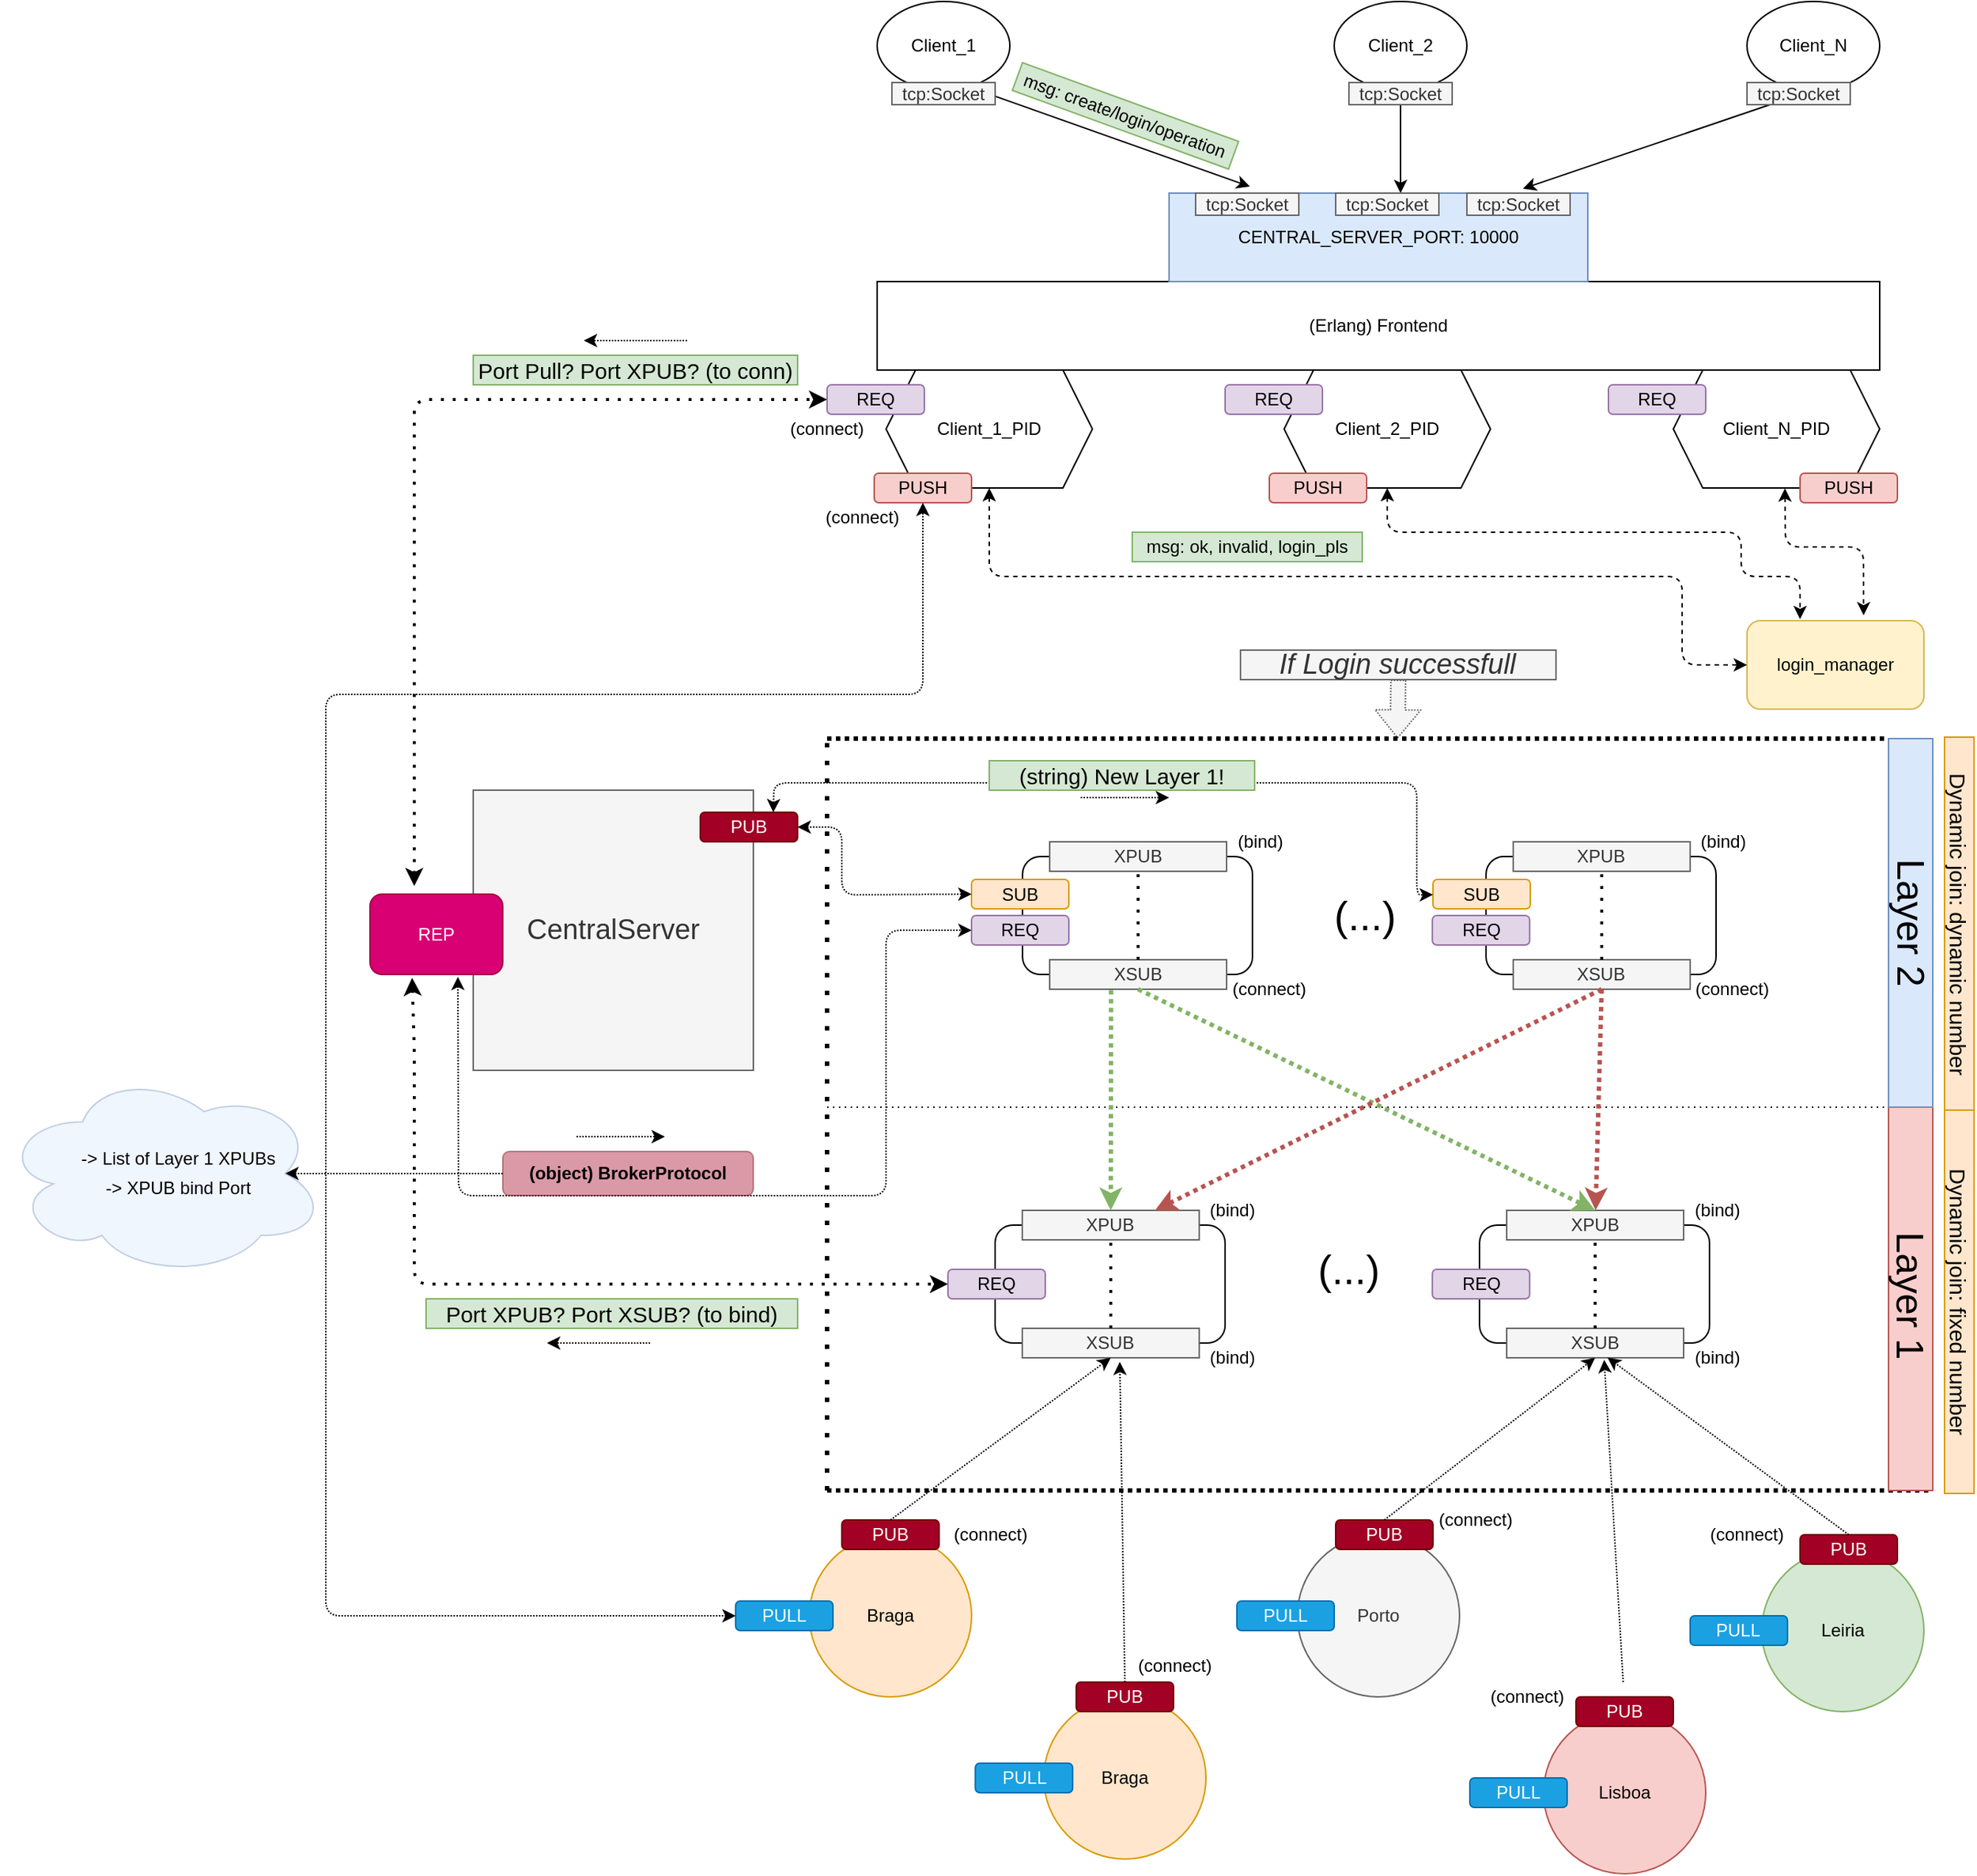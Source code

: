 <mxfile version="13.10.4" type="device"><diagram id="F_17o6KvqkeS45fp0Uro" name="Page-1"><mxGraphModel dx="2415" dy="948" grid="1" gridSize="10" guides="1" tooltips="1" connect="1" arrows="1" fold="1" page="1" pageScale="1" pageWidth="827" pageHeight="1169" math="0" shadow="0"><root><mxCell id="0"/><mxCell id="1" parent="0"/><mxCell id="eqC_QJ4soWhkqvii39ks-1" value="(Erlang) Frontend" style="rounded=0;whiteSpace=wrap;html=1;" vertex="1" parent="1"><mxGeometry x="74" y="240" width="680" height="60" as="geometry"/></mxCell><mxCell id="eqC_QJ4soWhkqvii39ks-2" value="Client_1" style="ellipse;whiteSpace=wrap;html=1;" vertex="1" parent="1"><mxGeometry x="74" y="50" width="90" height="60" as="geometry"/></mxCell><mxCell id="eqC_QJ4soWhkqvii39ks-3" value="Client_2" style="ellipse;whiteSpace=wrap;html=1;" vertex="1" parent="1"><mxGeometry x="384" y="50" width="90" height="60" as="geometry"/></mxCell><mxCell id="eqC_QJ4soWhkqvii39ks-4" value="Client_N" style="ellipse;whiteSpace=wrap;html=1;" vertex="1" parent="1"><mxGeometry x="664" y="50" width="90" height="60" as="geometry"/></mxCell><mxCell id="eqC_QJ4soWhkqvii39ks-6" value="CENTRAL_SERVER_PORT: 10000" style="rounded=0;whiteSpace=wrap;html=1;fillColor=#dae8fc;strokeColor=#6c8ebf;" vertex="1" parent="1"><mxGeometry x="272" y="180" width="284" height="60" as="geometry"/></mxCell><mxCell id="eqC_QJ4soWhkqvii39ks-8" value="" style="endArrow=classic;html=1;exitX=0.718;exitY=0.98;exitDx=0;exitDy=0;exitPerimeter=0;entryX=0.193;entryY=-0.074;entryDx=0;entryDy=0;entryPerimeter=0;" edge="1" parent="1" source="eqC_QJ4soWhkqvii39ks-2" target="eqC_QJ4soWhkqvii39ks-6"><mxGeometry width="50" height="50" relative="1" as="geometry"><mxPoint x="430" y="280" as="sourcePoint"/><mxPoint x="480" y="230" as="targetPoint"/></mxGeometry></mxCell><mxCell id="eqC_QJ4soWhkqvii39ks-10" value="" style="endArrow=classic;html=1;exitX=0.5;exitY=1;exitDx=0;exitDy=0;" edge="1" parent="1" source="eqC_QJ4soWhkqvii39ks-3"><mxGeometry width="50" height="50" relative="1" as="geometry"><mxPoint x="430" y="280" as="sourcePoint"/><mxPoint x="429" y="180" as="targetPoint"/></mxGeometry></mxCell><mxCell id="eqC_QJ4soWhkqvii39ks-11" value="" style="endArrow=classic;html=1;exitX=0.5;exitY=1;exitDx=0;exitDy=0;" edge="1" parent="1" source="eqC_QJ4soWhkqvii39ks-4"><mxGeometry width="50" height="50" relative="1" as="geometry"><mxPoint x="430" y="280" as="sourcePoint"/><mxPoint x="512" y="177" as="targetPoint"/></mxGeometry></mxCell><mxCell id="eqC_QJ4soWhkqvii39ks-12" value="msg: create/login/operation" style="text;html=1;strokeColor=#82b366;fillColor=#d5e8d4;align=center;verticalAlign=middle;whiteSpace=wrap;rounded=0;rotation=20;" vertex="1" parent="1"><mxGeometry x="164.42" y="117.61" width="156" height="20" as="geometry"/></mxCell><mxCell id="eqC_QJ4soWhkqvii39ks-13" value="Client_1_PID" style="shape=hexagon;perimeter=hexagonPerimeter2;whiteSpace=wrap;html=1;fixedSize=1;" vertex="1" parent="1"><mxGeometry x="80" y="300" width="140" height="80" as="geometry"/></mxCell><mxCell id="eqC_QJ4soWhkqvii39ks-15" value="login_manager" style="rounded=1;whiteSpace=wrap;html=1;fillColor=#fff2cc;strokeColor=#d6b656;" vertex="1" parent="1"><mxGeometry x="664" y="470" width="120" height="60" as="geometry"/></mxCell><mxCell id="eqC_QJ4soWhkqvii39ks-16" value="Client_2_PID" style="shape=hexagon;perimeter=hexagonPerimeter2;whiteSpace=wrap;html=1;fixedSize=1;" vertex="1" parent="1"><mxGeometry x="350" y="300" width="140" height="80" as="geometry"/></mxCell><mxCell id="eqC_QJ4soWhkqvii39ks-17" value="Client_N_PID" style="shape=hexagon;perimeter=hexagonPerimeter2;whiteSpace=wrap;html=1;fixedSize=1;" vertex="1" parent="1"><mxGeometry x="614" y="300" width="140" height="80" as="geometry"/></mxCell><mxCell id="eqC_QJ4soWhkqvii39ks-19" value="" style="endArrow=classic;html=1;exitX=0.5;exitY=1;exitDx=0;exitDy=0;entryX=0;entryY=0.5;entryDx=0;entryDy=0;dashed=1;startArrow=classic;startFill=1;" edge="1" parent="1" source="eqC_QJ4soWhkqvii39ks-13" target="eqC_QJ4soWhkqvii39ks-15"><mxGeometry width="50" height="50" relative="1" as="geometry"><mxPoint x="430" y="370" as="sourcePoint"/><mxPoint x="480" y="320" as="targetPoint"/><Array as="points"><mxPoint x="150" y="440"/><mxPoint x="620" y="440"/><mxPoint x="620" y="460"/><mxPoint x="620" y="500"/></Array></mxGeometry></mxCell><mxCell id="eqC_QJ4soWhkqvii39ks-20" value="" style="endArrow=classic;html=1;exitX=0.5;exitY=1;exitDx=0;exitDy=0;dashed=1;startArrow=classic;startFill=1;" edge="1" parent="1" source="eqC_QJ4soWhkqvii39ks-16"><mxGeometry width="50" height="50" relative="1" as="geometry"><mxPoint x="430" y="370" as="sourcePoint"/><mxPoint x="700" y="469" as="targetPoint"/><Array as="points"><mxPoint x="420" y="410"/><mxPoint x="660" y="410"/><mxPoint x="660" y="440"/><mxPoint x="700" y="440"/></Array></mxGeometry></mxCell><mxCell id="eqC_QJ4soWhkqvii39ks-21" value="" style="endArrow=classic;html=1;exitX=0.541;exitY=1.003;exitDx=0;exitDy=0;exitPerimeter=0;entryX=0.659;entryY=-0.06;entryDx=0;entryDy=0;entryPerimeter=0;dashed=1;startArrow=classic;startFill=1;" edge="1" parent="1" source="eqC_QJ4soWhkqvii39ks-17" target="eqC_QJ4soWhkqvii39ks-15"><mxGeometry width="50" height="50" relative="1" as="geometry"><mxPoint x="430" y="370" as="sourcePoint"/><mxPoint x="480" y="320" as="targetPoint"/><Array as="points"><mxPoint x="690" y="420"/><mxPoint x="743" y="420"/></Array></mxGeometry></mxCell><mxCell id="eqC_QJ4soWhkqvii39ks-22" value="tcp:Socket" style="rounded=0;whiteSpace=wrap;html=1;fillColor=#f5f5f5;strokeColor=#666666;fontColor=#333333;" vertex="1" parent="1"><mxGeometry x="84" y="105" width="70" height="15" as="geometry"/></mxCell><mxCell id="eqC_QJ4soWhkqvii39ks-23" value="tcp:Socket" style="rounded=0;whiteSpace=wrap;html=1;fillColor=#f5f5f5;strokeColor=#666666;fontColor=#333333;" vertex="1" parent="1"><mxGeometry x="394" y="105" width="70" height="15" as="geometry"/></mxCell><mxCell id="eqC_QJ4soWhkqvii39ks-24" value="tcp:Socket" style="rounded=0;whiteSpace=wrap;html=1;fillColor=#f5f5f5;strokeColor=#666666;fontColor=#333333;" vertex="1" parent="1"><mxGeometry x="664" y="105" width="70" height="15" as="geometry"/></mxCell><mxCell id="eqC_QJ4soWhkqvii39ks-27" value="tcp:Socket" style="rounded=0;whiteSpace=wrap;html=1;fillColor=#f5f5f5;strokeColor=#666666;fontColor=#333333;" vertex="1" parent="1"><mxGeometry x="290" y="180" width="70" height="15" as="geometry"/></mxCell><mxCell id="eqC_QJ4soWhkqvii39ks-28" value="tcp:Socket" style="rounded=0;whiteSpace=wrap;html=1;fillColor=#f5f5f5;strokeColor=#666666;fontColor=#333333;" vertex="1" parent="1"><mxGeometry x="385" y="180" width="70" height="15" as="geometry"/></mxCell><mxCell id="eqC_QJ4soWhkqvii39ks-29" value="tcp:Socket" style="rounded=0;whiteSpace=wrap;html=1;fillColor=#f5f5f5;strokeColor=#666666;fontColor=#333333;" vertex="1" parent="1"><mxGeometry x="474" y="180" width="70" height="15" as="geometry"/></mxCell><mxCell id="eqC_QJ4soWhkqvii39ks-31" value="msg: ok, invalid, login_pls" style="text;html=1;strokeColor=#82b366;fillColor=#d5e8d4;align=center;verticalAlign=middle;whiteSpace=wrap;rounded=0;rotation=0;" vertex="1" parent="1"><mxGeometry x="247" y="410" width="156" height="20" as="geometry"/></mxCell><mxCell id="eqC_QJ4soWhkqvii39ks-35" value="&lt;font style=&quot;font-size: 19px&quot;&gt;&lt;i&gt;If Login successfull&lt;/i&gt;&lt;/font&gt;" style="text;html=1;strokeColor=#666666;fillColor=#f5f5f5;align=center;verticalAlign=middle;whiteSpace=wrap;rounded=0;fontColor=#333333;" vertex="1" parent="1"><mxGeometry x="320.42" y="490" width="214" height="20" as="geometry"/></mxCell><mxCell id="eqC_QJ4soWhkqvii39ks-37" value="PUSH" style="rounded=1;whiteSpace=wrap;html=1;fillColor=#f8cecc;strokeColor=#b85450;" vertex="1" parent="1"><mxGeometry x="72" y="370" width="66" height="20" as="geometry"/></mxCell><mxCell id="eqC_QJ4soWhkqvii39ks-40" value="PUSH" style="rounded=1;whiteSpace=wrap;html=1;fillColor=#f8cecc;strokeColor=#b85450;" vertex="1" parent="1"><mxGeometry x="340" y="370" width="66" height="20" as="geometry"/></mxCell><mxCell id="eqC_QJ4soWhkqvii39ks-41" value="PUSH" style="rounded=1;whiteSpace=wrap;html=1;fillColor=#f8cecc;strokeColor=#b85450;" vertex="1" parent="1"><mxGeometry x="700" y="370" width="66" height="20" as="geometry"/></mxCell><mxCell id="eqC_QJ4soWhkqvii39ks-42" value="REQ" style="rounded=1;whiteSpace=wrap;html=1;fillColor=#e1d5e7;strokeColor=#9673a6;" vertex="1" parent="1"><mxGeometry x="40" y="310" width="66" height="20" as="geometry"/></mxCell><mxCell id="eqC_QJ4soWhkqvii39ks-43" value="REQ" style="rounded=1;whiteSpace=wrap;html=1;fillColor=#e1d5e7;strokeColor=#9673a6;" vertex="1" parent="1"><mxGeometry x="310" y="310" width="66" height="20" as="geometry"/></mxCell><mxCell id="eqC_QJ4soWhkqvii39ks-44" value="REQ" style="rounded=1;whiteSpace=wrap;html=1;fillColor=#e1d5e7;strokeColor=#9673a6;" vertex="1" parent="1"><mxGeometry x="570" y="310" width="66" height="20" as="geometry"/></mxCell><mxCell id="eqC_QJ4soWhkqvii39ks-45" value="&lt;font style=&quot;font-size: 19px&quot;&gt;CentralServer&lt;/font&gt;" style="whiteSpace=wrap;html=1;aspect=fixed;fillColor=#f5f5f5;strokeColor=#666666;fontColor=#333333;sketch=0;" vertex="1" parent="1"><mxGeometry x="-200" y="585" width="190" height="190" as="geometry"/></mxCell><mxCell id="eqC_QJ4soWhkqvii39ks-46" value="" style="endArrow=classic;dashed=1;html=1;dashPattern=1 3;strokeWidth=2;entryX=0;entryY=0.5;entryDx=0;entryDy=0;startArrow=classic;startFill=1;endFill=1;" edge="1" parent="1" target="eqC_QJ4soWhkqvii39ks-42"><mxGeometry width="50" height="50" relative="1" as="geometry"><mxPoint x="-240" y="650" as="sourcePoint"/><mxPoint x="270" y="480" as="targetPoint"/><Array as="points"><mxPoint x="-240" y="320"/></Array></mxGeometry></mxCell><mxCell id="eqC_QJ4soWhkqvii39ks-47" value="&lt;font style=&quot;font-size: 15px&quot;&gt;Port Pull? Port XPUB? (to conn)&lt;/font&gt;" style="text;html=1;strokeColor=#82b366;fillColor=#d5e8d4;align=center;verticalAlign=middle;whiteSpace=wrap;rounded=0;rotation=0;" vertex="1" parent="1"><mxGeometry x="-200" y="290" width="220" height="20" as="geometry"/></mxCell><mxCell id="eqC_QJ4soWhkqvii39ks-50" value="(connect)" style="text;html=1;strokeColor=none;fillColor=none;align=center;verticalAlign=middle;whiteSpace=wrap;rounded=0;" vertex="1" parent="1"><mxGeometry x="20" y="330" width="40" height="20" as="geometry"/></mxCell><mxCell id="eqC_QJ4soWhkqvii39ks-51" value="(connect)" style="text;html=1;strokeColor=none;fillColor=none;align=center;verticalAlign=middle;whiteSpace=wrap;rounded=0;" vertex="1" parent="1"><mxGeometry x="44" y="390" width="40" height="20" as="geometry"/></mxCell><mxCell id="eqC_QJ4soWhkqvii39ks-56" value="" style="endArrow=none;dashed=1;html=1;dashPattern=1 1;strokeWidth=3;" edge="1" parent="1"><mxGeometry width="50" height="50" relative="1" as="geometry"><mxPoint x="40.0" y="1060" as="sourcePoint"/><mxPoint x="790" y="1060" as="targetPoint"/></mxGeometry></mxCell><mxCell id="eqC_QJ4soWhkqvii39ks-57" value="Braga" style="ellipse;whiteSpace=wrap;html=1;aspect=fixed;sketch=0;fillColor=#ffe6cc;strokeColor=#d79b00;" vertex="1" parent="1"><mxGeometry x="28" y="1090" width="110" height="110" as="geometry"/></mxCell><mxCell id="eqC_QJ4soWhkqvii39ks-58" value="Porto" style="ellipse;whiteSpace=wrap;html=1;aspect=fixed;sketch=0;fillColor=#f5f5f5;strokeColor=#666666;fontColor=#333333;" vertex="1" parent="1"><mxGeometry x="359" y="1090" width="110" height="110" as="geometry"/></mxCell><mxCell id="eqC_QJ4soWhkqvii39ks-59" value="Leiria" style="ellipse;whiteSpace=wrap;html=1;aspect=fixed;sketch=0;fillColor=#d5e8d4;strokeColor=#82b366;" vertex="1" parent="1"><mxGeometry x="674" y="1100" width="110" height="110" as="geometry"/></mxCell><mxCell id="eqC_QJ4soWhkqvii39ks-60" value="Braga" style="ellipse;whiteSpace=wrap;html=1;aspect=fixed;sketch=0;fillColor=#ffe6cc;strokeColor=#d79b00;" vertex="1" parent="1"><mxGeometry x="187" y="1200" width="110" height="110" as="geometry"/></mxCell><mxCell id="eqC_QJ4soWhkqvii39ks-61" value="Lisboa" style="ellipse;whiteSpace=wrap;html=1;aspect=fixed;sketch=0;fillColor=#f8cecc;strokeColor=#b85450;" vertex="1" parent="1"><mxGeometry x="526" y="1210" width="110" height="110" as="geometry"/></mxCell><mxCell id="eqC_QJ4soWhkqvii39ks-62" value="" style="rounded=1;whiteSpace=wrap;html=1;sketch=0;" vertex="1" parent="1"><mxGeometry x="154" y="880" width="156" height="80" as="geometry"/></mxCell><mxCell id="eqC_QJ4soWhkqvii39ks-63" value="XPUB" style="rounded=0;whiteSpace=wrap;html=1;sketch=0;fillColor=#f5f5f5;strokeColor=#666666;fontColor=#333333;" vertex="1" parent="1"><mxGeometry x="172.42" y="870" width="120" height="20" as="geometry"/></mxCell><mxCell id="eqC_QJ4soWhkqvii39ks-64" value="XSUB" style="rounded=0;whiteSpace=wrap;html=1;sketch=0;fillColor=#f5f5f5;strokeColor=#666666;fontColor=#333333;" vertex="1" parent="1"><mxGeometry x="172.42" y="950" width="120" height="20" as="geometry"/></mxCell><mxCell id="eqC_QJ4soWhkqvii39ks-65" value="" style="endArrow=none;dashed=1;html=1;dashPattern=1 3;strokeWidth=2;exitX=0.5;exitY=0;exitDx=0;exitDy=0;entryX=0.5;entryY=1;entryDx=0;entryDy=0;" edge="1" parent="1" source="eqC_QJ4soWhkqvii39ks-64" target="eqC_QJ4soWhkqvii39ks-63"><mxGeometry width="50" height="50" relative="1" as="geometry"><mxPoint x="220" y="960" as="sourcePoint"/><mxPoint x="270" y="910" as="targetPoint"/></mxGeometry></mxCell><mxCell id="eqC_QJ4soWhkqvii39ks-70" value="&lt;font style=&quot;font-size: 26px&quot;&gt;Layer 1&lt;/font&gt;" style="text;html=1;strokeColor=#b85450;fillColor=#f8cecc;align=center;verticalAlign=middle;whiteSpace=wrap;rounded=0;sketch=0;rotation=90;" vertex="1" parent="1"><mxGeometry x="642.5" y="912.5" width="265" height="30" as="geometry"/></mxCell><mxCell id="eqC_QJ4soWhkqvii39ks-71" value="&lt;font style=&quot;font-size: 26px&quot;&gt;Layer 2&lt;/font&gt;" style="text;html=1;strokeColor=#6c8ebf;fillColor=#dae8fc;align=center;verticalAlign=middle;whiteSpace=wrap;rounded=0;sketch=0;rotation=90;" vertex="1" parent="1"><mxGeometry x="650" y="660" width="250" height="30" as="geometry"/></mxCell><mxCell id="eqC_QJ4soWhkqvii39ks-72" value="" style="endArrow=none;dashed=1;html=1;dashPattern=1 3;strokeWidth=1;entryX=1;entryY=1;entryDx=0;entryDy=0;" edge="1" parent="1" target="eqC_QJ4soWhkqvii39ks-71"><mxGeometry width="50" height="50" relative="1" as="geometry"><mxPoint x="40" y="800" as="sourcePoint"/><mxPoint x="400" y="740" as="targetPoint"/></mxGeometry></mxCell><mxCell id="eqC_QJ4soWhkqvii39ks-81" value="REQ" style="rounded=1;whiteSpace=wrap;html=1;fillColor=#e1d5e7;strokeColor=#9673a6;" vertex="1" parent="1"><mxGeometry x="122" y="910" width="66" height="20" as="geometry"/></mxCell><mxCell id="eqC_QJ4soWhkqvii39ks-83" value="(bind)" style="text;html=1;strokeColor=none;fillColor=none;align=center;verticalAlign=middle;whiteSpace=wrap;rounded=0;" vertex="1" parent="1"><mxGeometry x="295.42" y="860" width="40" height="20" as="geometry"/></mxCell><mxCell id="eqC_QJ4soWhkqvii39ks-85" value="(bind)" style="text;html=1;strokeColor=none;fillColor=none;align=center;verticalAlign=middle;whiteSpace=wrap;rounded=0;" vertex="1" parent="1"><mxGeometry x="295.42" y="960" width="40" height="20" as="geometry"/></mxCell><mxCell id="eqC_QJ4soWhkqvii39ks-88" value="" style="endArrow=classic;dashed=1;html=1;dashPattern=1 3;strokeWidth=2;startArrow=classic;startFill=1;endFill=1;entryX=0;entryY=0.5;entryDx=0;entryDy=0;exitX=0.317;exitY=1.042;exitDx=0;exitDy=0;exitPerimeter=0;" edge="1" parent="1" source="eqC_QJ4soWhkqvii39ks-157" target="eqC_QJ4soWhkqvii39ks-81"><mxGeometry width="50" height="50" relative="1" as="geometry"><mxPoint x="-180" y="780" as="sourcePoint"/><mxPoint x="80" y="660" as="targetPoint"/><Array as="points"><mxPoint x="-240" y="760"/><mxPoint x="-240" y="920"/></Array></mxGeometry></mxCell><mxCell id="eqC_QJ4soWhkqvii39ks-89" value="&lt;font style=&quot;font-size: 15px&quot;&gt;Port XPUB? Port XSUB? (to bind)&lt;/font&gt;" style="text;html=1;strokeColor=#82b366;fillColor=#d5e8d4;align=center;verticalAlign=middle;whiteSpace=wrap;rounded=0;rotation=0;" vertex="1" parent="1"><mxGeometry x="-232" y="930" width="252" height="20" as="geometry"/></mxCell><mxCell id="eqC_QJ4soWhkqvii39ks-90" value="PUB" style="rounded=1;whiteSpace=wrap;html=1;fillColor=#a20025;strokeColor=#6F0000;fontColor=#ffffff;" vertex="1" parent="1"><mxGeometry x="50" y="1080" width="66" height="20" as="geometry"/></mxCell><mxCell id="eqC_QJ4soWhkqvii39ks-91" value="PUB" style="rounded=1;whiteSpace=wrap;html=1;fillColor=#a20025;strokeColor=#6F0000;fontColor=#ffffff;" vertex="1" parent="1"><mxGeometry x="209" y="1190" width="66" height="20" as="geometry"/></mxCell><mxCell id="eqC_QJ4soWhkqvii39ks-92" value="PUB" style="rounded=1;whiteSpace=wrap;html=1;fillColor=#a20025;strokeColor=#6F0000;fontColor=#ffffff;" vertex="1" parent="1"><mxGeometry x="385" y="1080" width="66" height="20" as="geometry"/></mxCell><mxCell id="eqC_QJ4soWhkqvii39ks-93" value="PUB" style="rounded=1;whiteSpace=wrap;html=1;fillColor=#a20025;strokeColor=#6F0000;fontColor=#ffffff;" vertex="1" parent="1"><mxGeometry x="548" y="1200" width="66" height="20" as="geometry"/></mxCell><mxCell id="eqC_QJ4soWhkqvii39ks-94" value="PUB" style="rounded=1;whiteSpace=wrap;html=1;fillColor=#a20025;strokeColor=#6F0000;fontColor=#ffffff;" vertex="1" parent="1"><mxGeometry x="700" y="1090" width="66" height="20" as="geometry"/></mxCell><mxCell id="eqC_QJ4soWhkqvii39ks-95" value="" style="endArrow=classic;html=1;dashed=1;dashPattern=1 1;strokeWidth=1;exitX=0.5;exitY=0;exitDx=0;exitDy=0;entryX=0.5;entryY=1;entryDx=0;entryDy=0;" edge="1" parent="1" source="eqC_QJ4soWhkqvii39ks-90" target="eqC_QJ4soWhkqvii39ks-64"><mxGeometry width="50" height="50" relative="1" as="geometry"><mxPoint x="250" y="1110" as="sourcePoint"/><mxPoint x="300" y="1060" as="targetPoint"/></mxGeometry></mxCell><mxCell id="eqC_QJ4soWhkqvii39ks-96" value="" style="endArrow=classic;html=1;dashed=1;dashPattern=1 1;strokeWidth=1;exitX=0.5;exitY=0;exitDx=0;exitDy=0;entryX=0.551;entryY=1.136;entryDx=0;entryDy=0;entryPerimeter=0;" edge="1" parent="1" source="eqC_QJ4soWhkqvii39ks-91" target="eqC_QJ4soWhkqvii39ks-64"><mxGeometry width="50" height="50" relative="1" as="geometry"><mxPoint x="250" y="1110" as="sourcePoint"/><mxPoint x="300" y="1060" as="targetPoint"/></mxGeometry></mxCell><mxCell id="eqC_QJ4soWhkqvii39ks-97" value="" style="rounded=1;whiteSpace=wrap;html=1;sketch=0;" vertex="1" parent="1"><mxGeometry x="482.58" y="880" width="156" height="80" as="geometry"/></mxCell><mxCell id="eqC_QJ4soWhkqvii39ks-98" value="XPUB" style="rounded=0;whiteSpace=wrap;html=1;sketch=0;fillColor=#f5f5f5;strokeColor=#666666;fontColor=#333333;" vertex="1" parent="1"><mxGeometry x="501" y="870" width="120" height="20" as="geometry"/></mxCell><mxCell id="eqC_QJ4soWhkqvii39ks-99" value="XSUB" style="rounded=0;whiteSpace=wrap;html=1;sketch=0;fillColor=#f5f5f5;strokeColor=#666666;fontColor=#333333;" vertex="1" parent="1"><mxGeometry x="501" y="950" width="120" height="20" as="geometry"/></mxCell><mxCell id="eqC_QJ4soWhkqvii39ks-100" value="" style="endArrow=none;dashed=1;html=1;dashPattern=1 3;strokeWidth=2;exitX=0.5;exitY=0;exitDx=0;exitDy=0;entryX=0.5;entryY=1;entryDx=0;entryDy=0;" edge="1" parent="1" source="eqC_QJ4soWhkqvii39ks-99" target="eqC_QJ4soWhkqvii39ks-98"><mxGeometry width="50" height="50" relative="1" as="geometry"><mxPoint x="548.58" y="960" as="sourcePoint"/><mxPoint x="598.58" y="910" as="targetPoint"/></mxGeometry></mxCell><mxCell id="eqC_QJ4soWhkqvii39ks-101" value="REQ" style="rounded=1;whiteSpace=wrap;html=1;fillColor=#e1d5e7;strokeColor=#9673a6;" vertex="1" parent="1"><mxGeometry x="450.58" y="910" width="66" height="20" as="geometry"/></mxCell><mxCell id="eqC_QJ4soWhkqvii39ks-102" value="(bind)" style="text;html=1;strokeColor=none;fillColor=none;align=center;verticalAlign=middle;whiteSpace=wrap;rounded=0;" vertex="1" parent="1"><mxGeometry x="624" y="860" width="40" height="20" as="geometry"/></mxCell><mxCell id="eqC_QJ4soWhkqvii39ks-103" value="(bind)" style="text;html=1;strokeColor=none;fillColor=none;align=center;verticalAlign=middle;whiteSpace=wrap;rounded=0;" vertex="1" parent="1"><mxGeometry x="624" y="960" width="40" height="20" as="geometry"/></mxCell><mxCell id="eqC_QJ4soWhkqvii39ks-104" value="" style="endArrow=classic;html=1;dashed=1;dashPattern=1 1;strokeWidth=1;exitX=0.5;exitY=0;exitDx=0;exitDy=0;entryX=0.5;entryY=1;entryDx=0;entryDy=0;" edge="1" parent="1" source="eqC_QJ4soWhkqvii39ks-92" target="eqC_QJ4soWhkqvii39ks-99"><mxGeometry width="50" height="50" relative="1" as="geometry"><mxPoint x="370" y="1110" as="sourcePoint"/><mxPoint x="420" y="1060" as="targetPoint"/></mxGeometry></mxCell><mxCell id="eqC_QJ4soWhkqvii39ks-105" value="(connect)" style="text;html=1;strokeColor=none;fillColor=none;align=center;verticalAlign=middle;whiteSpace=wrap;rounded=0;" vertex="1" parent="1"><mxGeometry x="122" y="1080" width="58" height="20" as="geometry"/></mxCell><mxCell id="eqC_QJ4soWhkqvii39ks-106" value="(connect)" style="text;html=1;strokeColor=none;fillColor=none;align=center;verticalAlign=middle;whiteSpace=wrap;rounded=0;" vertex="1" parent="1"><mxGeometry x="247" y="1169" width="58" height="20" as="geometry"/></mxCell><mxCell id="eqC_QJ4soWhkqvii39ks-107" value="(connect)" style="text;html=1;strokeColor=none;fillColor=none;align=center;verticalAlign=middle;whiteSpace=wrap;rounded=0;" vertex="1" parent="1"><mxGeometry x="451" y="1070" width="58" height="20" as="geometry"/></mxCell><mxCell id="eqC_QJ4soWhkqvii39ks-108" value="(connect)" style="text;html=1;strokeColor=none;fillColor=none;align=center;verticalAlign=middle;whiteSpace=wrap;rounded=0;" vertex="1" parent="1"><mxGeometry x="486" y="1190" width="58" height="20" as="geometry"/></mxCell><mxCell id="eqC_QJ4soWhkqvii39ks-109" value="(connect)" style="text;html=1;strokeColor=none;fillColor=none;align=center;verticalAlign=middle;whiteSpace=wrap;rounded=0;" vertex="1" parent="1"><mxGeometry x="635" y="1080" width="58" height="20" as="geometry"/></mxCell><mxCell id="eqC_QJ4soWhkqvii39ks-110" value="" style="endArrow=classic;html=1;dashed=1;dashPattern=1 1;strokeWidth=1;exitX=0.5;exitY=0;exitDx=0;exitDy=0;entryX=0.57;entryY=0.993;entryDx=0;entryDy=0;entryPerimeter=0;" edge="1" parent="1" source="eqC_QJ4soWhkqvii39ks-94" target="eqC_QJ4soWhkqvii39ks-99"><mxGeometry width="50" height="50" relative="1" as="geometry"><mxPoint x="370" y="1050" as="sourcePoint"/><mxPoint x="420" y="1000" as="targetPoint"/></mxGeometry></mxCell><mxCell id="eqC_QJ4soWhkqvii39ks-111" value="" style="endArrow=classic;html=1;dashed=1;dashPattern=1 1;strokeWidth=1;entryX=0.551;entryY=1.067;entryDx=0;entryDy=0;entryPerimeter=0;" edge="1" parent="1" target="eqC_QJ4soWhkqvii39ks-99"><mxGeometry width="50" height="50" relative="1" as="geometry"><mxPoint x="580" y="1190" as="sourcePoint"/><mxPoint x="390" y="1000" as="targetPoint"/></mxGeometry></mxCell><mxCell id="eqC_QJ4soWhkqvii39ks-112" value="" style="rounded=1;whiteSpace=wrap;html=1;sketch=0;" vertex="1" parent="1"><mxGeometry x="172.58" y="630" width="156" height="80" as="geometry"/></mxCell><mxCell id="eqC_QJ4soWhkqvii39ks-113" value="XPUB" style="rounded=0;whiteSpace=wrap;html=1;sketch=0;fillColor=#f5f5f5;strokeColor=#666666;fontColor=#333333;" vertex="1" parent="1"><mxGeometry x="191.0" y="620" width="120" height="20" as="geometry"/></mxCell><mxCell id="eqC_QJ4soWhkqvii39ks-114" value="XSUB" style="rounded=0;whiteSpace=wrap;html=1;sketch=0;fillColor=#f5f5f5;strokeColor=#666666;fontColor=#333333;" vertex="1" parent="1"><mxGeometry x="191.0" y="700" width="120" height="20" as="geometry"/></mxCell><mxCell id="eqC_QJ4soWhkqvii39ks-115" value="" style="endArrow=none;dashed=1;html=1;dashPattern=1 3;strokeWidth=2;exitX=0.5;exitY=0;exitDx=0;exitDy=0;entryX=0.5;entryY=1;entryDx=0;entryDy=0;" edge="1" parent="1" source="eqC_QJ4soWhkqvii39ks-114" target="eqC_QJ4soWhkqvii39ks-113"><mxGeometry width="50" height="50" relative="1" as="geometry"><mxPoint x="238.58" y="710" as="sourcePoint"/><mxPoint x="288.58" y="660" as="targetPoint"/></mxGeometry></mxCell><mxCell id="eqC_QJ4soWhkqvii39ks-116" value="SUB" style="rounded=1;whiteSpace=wrap;html=1;fillColor=#ffe6cc;strokeColor=#d79b00;" vertex="1" parent="1"><mxGeometry x="138" y="645.5" width="66" height="20" as="geometry"/></mxCell><mxCell id="eqC_QJ4soWhkqvii39ks-117" value="(bind)" style="text;html=1;strokeColor=none;fillColor=none;align=center;verticalAlign=middle;whiteSpace=wrap;rounded=0;" vertex="1" parent="1"><mxGeometry x="314.0" y="610" width="40" height="20" as="geometry"/></mxCell><mxCell id="eqC_QJ4soWhkqvii39ks-118" value="(connect)" style="text;html=1;strokeColor=none;fillColor=none;align=center;verticalAlign=middle;whiteSpace=wrap;rounded=0;" vertex="1" parent="1"><mxGeometry x="320.0" y="710" width="40" height="20" as="geometry"/></mxCell><mxCell id="eqC_QJ4soWhkqvii39ks-120" value="PUB" style="rounded=1;whiteSpace=wrap;html=1;fillColor=#a20025;strokeColor=#6F0000;fontColor=#ffffff;" vertex="1" parent="1"><mxGeometry x="-46" y="600" width="66" height="20" as="geometry"/></mxCell><mxCell id="eqC_QJ4soWhkqvii39ks-121" value="" style="endArrow=classic;startArrow=classic;html=1;dashed=1;dashPattern=1 1;strokeWidth=1;exitX=1;exitY=0.5;exitDx=0;exitDy=0;entryX=0;entryY=0.5;entryDx=0;entryDy=0;" edge="1" parent="1" source="eqC_QJ4soWhkqvii39ks-120" target="eqC_QJ4soWhkqvii39ks-116"><mxGeometry width="50" height="50" relative="1" as="geometry"><mxPoint x="140" y="620" as="sourcePoint"/><mxPoint x="190" y="570" as="targetPoint"/><Array as="points"><mxPoint x="50" y="610"/><mxPoint x="50" y="656"/></Array></mxGeometry></mxCell><mxCell id="eqC_QJ4soWhkqvii39ks-122" value="&lt;font style=&quot;font-size: 28px&quot;&gt;(...)&lt;/font&gt;" style="text;html=1;strokeColor=none;fillColor=none;align=center;verticalAlign=middle;whiteSpace=wrap;rounded=0;sketch=0;" vertex="1" parent="1"><mxGeometry x="374" y="900" width="40" height="20" as="geometry"/></mxCell><mxCell id="eqC_QJ4soWhkqvii39ks-123" value="&lt;font style=&quot;font-size: 15px&quot;&gt;Dynamic join: fixed number&lt;/font&gt;" style="text;html=1;strokeColor=#d79b00;fillColor=#ffe6cc;align=center;verticalAlign=middle;whiteSpace=wrap;rounded=0;rotation=90;" vertex="1" parent="1"><mxGeometry x="677.61" y="921.6" width="260.79" height="20" as="geometry"/></mxCell><mxCell id="eqC_QJ4soWhkqvii39ks-126" value="" style="shape=flexArrow;endArrow=classic;html=1;dashed=1;dashPattern=1 1;strokeWidth=1;exitX=0.5;exitY=1;exitDx=0;exitDy=0;fillColor=#f5f5f5;strokeColor=#666666;" edge="1" parent="1" source="eqC_QJ4soWhkqvii39ks-35"><mxGeometry width="50" height="50" relative="1" as="geometry"><mxPoint x="330" y="700" as="sourcePoint"/><mxPoint x="427" y="550" as="targetPoint"/></mxGeometry></mxCell><mxCell id="eqC_QJ4soWhkqvii39ks-127" value="" style="endArrow=none;dashed=1;html=1;dashPattern=1 3;strokeWidth=3;" edge="1" parent="1"><mxGeometry width="50" height="50" relative="1" as="geometry"><mxPoint x="40" y="1060" as="sourcePoint"/><mxPoint x="40" y="550" as="targetPoint"/></mxGeometry></mxCell><mxCell id="eqC_QJ4soWhkqvii39ks-128" value="" style="rounded=1;whiteSpace=wrap;html=1;sketch=0;" vertex="1" parent="1"><mxGeometry x="487" y="630" width="156" height="80" as="geometry"/></mxCell><mxCell id="eqC_QJ4soWhkqvii39ks-129" value="XPUB" style="rounded=0;whiteSpace=wrap;html=1;sketch=0;fillColor=#f5f5f5;strokeColor=#666666;fontColor=#333333;" vertex="1" parent="1"><mxGeometry x="505.42" y="620" width="120" height="20" as="geometry"/></mxCell><mxCell id="eqC_QJ4soWhkqvii39ks-130" value="XSUB" style="rounded=0;whiteSpace=wrap;html=1;sketch=0;fillColor=#f5f5f5;strokeColor=#666666;fontColor=#333333;" vertex="1" parent="1"><mxGeometry x="505.42" y="700" width="120" height="20" as="geometry"/></mxCell><mxCell id="eqC_QJ4soWhkqvii39ks-131" value="" style="endArrow=none;dashed=1;html=1;dashPattern=1 3;strokeWidth=2;exitX=0.5;exitY=0;exitDx=0;exitDy=0;entryX=0.5;entryY=1;entryDx=0;entryDy=0;" edge="1" parent="1" source="eqC_QJ4soWhkqvii39ks-130" target="eqC_QJ4soWhkqvii39ks-129"><mxGeometry width="50" height="50" relative="1" as="geometry"><mxPoint x="553" y="710" as="sourcePoint"/><mxPoint x="603" y="660" as="targetPoint"/></mxGeometry></mxCell><mxCell id="eqC_QJ4soWhkqvii39ks-132" value="SUB" style="rounded=1;whiteSpace=wrap;html=1;fillColor=#ffe6cc;strokeColor=#d79b00;" vertex="1" parent="1"><mxGeometry x="451" y="645.5" width="66" height="20" as="geometry"/></mxCell><mxCell id="eqC_QJ4soWhkqvii39ks-133" value="(bind)" style="text;html=1;strokeColor=none;fillColor=none;align=center;verticalAlign=middle;whiteSpace=wrap;rounded=0;" vertex="1" parent="1"><mxGeometry x="628.42" y="610" width="40" height="20" as="geometry"/></mxCell><mxCell id="eqC_QJ4soWhkqvii39ks-135" value="" style="endArrow=classic;html=1;dashed=1;dashPattern=1 1;strokeWidth=3;exitX=0.347;exitY=1.033;exitDx=0;exitDy=0;fillColor=#d5e8d4;strokeColor=#82b366;exitPerimeter=0;" edge="1" parent="1" source="eqC_QJ4soWhkqvii39ks-114" target="eqC_QJ4soWhkqvii39ks-63"><mxGeometry width="50" height="50" relative="1" as="geometry"><mxPoint x="320" y="880" as="sourcePoint"/><mxPoint x="370" y="830" as="targetPoint"/></mxGeometry></mxCell><mxCell id="eqC_QJ4soWhkqvii39ks-136" value="" style="endArrow=classic;html=1;dashed=1;dashPattern=1 1;strokeWidth=3;exitX=0.5;exitY=1;exitDx=0;exitDy=0;fillColor=#d5e8d4;strokeColor=#82b366;entryX=0.5;entryY=0;entryDx=0;entryDy=0;" edge="1" parent="1" source="eqC_QJ4soWhkqvii39ks-114" target="eqC_QJ4soWhkqvii39ks-98"><mxGeometry width="50" height="50" relative="1" as="geometry"><mxPoint x="301" y="730" as="sourcePoint"/><mxPoint x="246.081" y="880" as="targetPoint"/></mxGeometry></mxCell><mxCell id="eqC_QJ4soWhkqvii39ks-137" value="" style="endArrow=classic;html=1;dashed=1;dashPattern=1 1;strokeWidth=3;exitX=0.5;exitY=1;exitDx=0;exitDy=0;fillColor=#f8cecc;strokeColor=#b85450;entryX=0.75;entryY=0;entryDx=0;entryDy=0;" edge="1" parent="1" source="eqC_QJ4soWhkqvii39ks-130" target="eqC_QJ4soWhkqvii39ks-63"><mxGeometry width="50" height="50" relative="1" as="geometry"><mxPoint x="301" y="730" as="sourcePoint"/><mxPoint x="571" y="880" as="targetPoint"/></mxGeometry></mxCell><mxCell id="eqC_QJ4soWhkqvii39ks-138" value="" style="endArrow=classic;html=1;dashed=1;dashPattern=1 1;strokeWidth=3;exitX=0.5;exitY=1;exitDx=0;exitDy=0;fillColor=#f8cecc;strokeColor=#b85450;" edge="1" parent="1" source="eqC_QJ4soWhkqvii39ks-130" target="eqC_QJ4soWhkqvii39ks-98"><mxGeometry width="50" height="50" relative="1" as="geometry"><mxPoint x="575.42" y="730" as="sourcePoint"/><mxPoint x="272.42" y="880" as="targetPoint"/></mxGeometry></mxCell><mxCell id="eqC_QJ4soWhkqvii39ks-139" value="(connect)" style="text;html=1;strokeColor=none;fillColor=none;align=center;verticalAlign=middle;whiteSpace=wrap;rounded=0;" vertex="1" parent="1"><mxGeometry x="634" y="710" width="40" height="20" as="geometry"/></mxCell><mxCell id="eqC_QJ4soWhkqvii39ks-140" value="&lt;font style=&quot;font-size: 28px&quot;&gt;(...)&lt;/font&gt;" style="text;html=1;strokeColor=none;fillColor=none;align=center;verticalAlign=middle;whiteSpace=wrap;rounded=0;sketch=0;opacity=40;" vertex="1" parent="1"><mxGeometry x="385" y="660" width="40" height="20" as="geometry"/></mxCell><mxCell id="eqC_QJ4soWhkqvii39ks-141" value="" style="endArrow=classic;startArrow=classic;html=1;dashed=1;dashPattern=1 1;strokeWidth=1;exitX=0.75;exitY=0;exitDx=0;exitDy=0;" edge="1" parent="1" source="eqC_QJ4soWhkqvii39ks-120" target="eqC_QJ4soWhkqvii39ks-132"><mxGeometry width="50" height="50" relative="1" as="geometry"><mxPoint x="310" y="670" as="sourcePoint"/><mxPoint x="360" y="620" as="targetPoint"/><Array as="points"><mxPoint x="4" y="580"/><mxPoint x="440" y="580"/><mxPoint x="440" y="656"/></Array></mxGeometry></mxCell><mxCell id="eqC_QJ4soWhkqvii39ks-142" value="&lt;font style=&quot;font-size: 15px&quot;&gt;(string) New Layer 1!&lt;/font&gt;" style="text;html=1;strokeColor=#82b366;fillColor=#d5e8d4;align=center;verticalAlign=middle;whiteSpace=wrap;rounded=0;rotation=0;" vertex="1" parent="1"><mxGeometry x="150" y="565" width="180" height="20" as="geometry"/></mxCell><mxCell id="eqC_QJ4soWhkqvii39ks-124" value="&lt;font style=&quot;font-size: 15px&quot;&gt;Dynamic join: dynamic number&lt;/font&gt;" style="text;html=1;strokeColor=#d79b00;fillColor=#ffe6cc;align=center;verticalAlign=middle;whiteSpace=wrap;rounded=0;rotation=90;" vertex="1" parent="1"><mxGeometry x="681.5" y="665.5" width="253" height="20" as="geometry"/></mxCell><mxCell id="eqC_QJ4soWhkqvii39ks-143" value="" style="endArrow=none;dashed=1;html=1;dashPattern=1 1;strokeWidth=3;entryX=0;entryY=1;entryDx=0;entryDy=0;" edge="1" parent="1" target="eqC_QJ4soWhkqvii39ks-71"><mxGeometry width="50" height="50" relative="1" as="geometry"><mxPoint x="40" y="550" as="sourcePoint"/><mxPoint x="795" y="550" as="targetPoint"/></mxGeometry></mxCell><mxCell id="eqC_QJ4soWhkqvii39ks-145" value="PULL" style="rounded=1;whiteSpace=wrap;html=1;fillColor=#1ba1e2;strokeColor=#006EAF;fontColor=#ffffff;" vertex="1" parent="1"><mxGeometry x="-22" y="1135" width="66" height="20" as="geometry"/></mxCell><mxCell id="eqC_QJ4soWhkqvii39ks-146" value="PULL" style="rounded=1;whiteSpace=wrap;html=1;fillColor=#1ba1e2;strokeColor=#006EAF;fontColor=#ffffff;" vertex="1" parent="1"><mxGeometry x="140.58" y="1245" width="66" height="20" as="geometry"/></mxCell><mxCell id="eqC_QJ4soWhkqvii39ks-147" value="PULL" style="rounded=1;whiteSpace=wrap;html=1;fillColor=#1ba1e2;strokeColor=#006EAF;fontColor=#ffffff;" vertex="1" parent="1"><mxGeometry x="318" y="1135" width="66" height="20" as="geometry"/></mxCell><mxCell id="eqC_QJ4soWhkqvii39ks-148" value="PULL" style="rounded=1;whiteSpace=wrap;html=1;fillColor=#1ba1e2;strokeColor=#006EAF;fontColor=#ffffff;" vertex="1" parent="1"><mxGeometry x="476" y="1255" width="66" height="20" as="geometry"/></mxCell><mxCell id="eqC_QJ4soWhkqvii39ks-149" value="PULL" style="rounded=1;whiteSpace=wrap;html=1;fillColor=#1ba1e2;strokeColor=#006EAF;fontColor=#ffffff;" vertex="1" parent="1"><mxGeometry x="625.42" y="1145" width="66" height="20" as="geometry"/></mxCell><mxCell id="eqC_QJ4soWhkqvii39ks-150" value="" style="endArrow=classic;startArrow=classic;html=1;dashed=1;dashPattern=1 1;strokeWidth=1;entryX=0.5;entryY=1;entryDx=0;entryDy=0;exitX=0;exitY=0.5;exitDx=0;exitDy=0;" edge="1" parent="1" source="eqC_QJ4soWhkqvii39ks-145" target="eqC_QJ4soWhkqvii39ks-37"><mxGeometry width="50" height="50" relative="1" as="geometry"><mxPoint x="170" y="880" as="sourcePoint"/><mxPoint x="140" y="630" as="targetPoint"/><Array as="points"><mxPoint x="-300" y="1145"/><mxPoint x="-300" y="1020"/><mxPoint x="-300" y="520"/><mxPoint x="105" y="520"/></Array></mxGeometry></mxCell><mxCell id="eqC_QJ4soWhkqvii39ks-151" value="" style="endArrow=classic;html=1;dashed=1;dashPattern=1 1;strokeWidth=1;" edge="1" parent="1"><mxGeometry width="50" height="50" relative="1" as="geometry"><mxPoint x="-55" y="280" as="sourcePoint"/><mxPoint x="-125" y="280" as="targetPoint"/></mxGeometry></mxCell><mxCell id="eqC_QJ4soWhkqvii39ks-152" value="" style="endArrow=classic;html=1;dashed=1;dashPattern=1 1;strokeWidth=1;" edge="1" parent="1"><mxGeometry width="50" height="50" relative="1" as="geometry"><mxPoint x="-80" y="960" as="sourcePoint"/><mxPoint x="-150" y="960" as="targetPoint"/></mxGeometry></mxCell><mxCell id="eqC_QJ4soWhkqvii39ks-153" value="REQ" style="rounded=1;whiteSpace=wrap;html=1;fillColor=#e1d5e7;strokeColor=#9673a6;" vertex="1" parent="1"><mxGeometry x="138" y="670" width="66" height="20" as="geometry"/></mxCell><mxCell id="eqC_QJ4soWhkqvii39ks-154" value="REQ" style="rounded=1;whiteSpace=wrap;html=1;fillColor=#e1d5e7;strokeColor=#9673a6;" vertex="1" parent="1"><mxGeometry x="450.58" y="670" width="66" height="20" as="geometry"/></mxCell><mxCell id="eqC_QJ4soWhkqvii39ks-155" value="" style="endArrow=classic;startArrow=classic;html=1;dashed=1;dashPattern=1 1;strokeWidth=1;entryX=0;entryY=0.5;entryDx=0;entryDy=0;exitX=0.662;exitY=1.029;exitDx=0;exitDy=0;exitPerimeter=0;" edge="1" parent="1" source="eqC_QJ4soWhkqvii39ks-157" target="eqC_QJ4soWhkqvii39ks-153"><mxGeometry width="50" height="50" relative="1" as="geometry"><mxPoint x="80" y="840" as="sourcePoint"/><mxPoint x="124" y="710" as="targetPoint"/><Array as="points"><mxPoint x="-210" y="860"/><mxPoint x="80" y="860"/><mxPoint x="80" y="680"/></Array></mxGeometry></mxCell><mxCell id="eqC_QJ4soWhkqvii39ks-157" value="REP" style="rounded=1;whiteSpace=wrap;html=1;fillColor=#d80073;strokeColor=#A50040;fontColor=#ffffff;" vertex="1" parent="1"><mxGeometry x="-270" y="655.5" width="90" height="54.5" as="geometry"/></mxCell><mxCell id="eqC_QJ4soWhkqvii39ks-158" value="&lt;b&gt;&lt;font color=&quot;#000000&quot;&gt;(object) BrokerProtocol&lt;/font&gt;&lt;/b&gt;" style="rounded=1;whiteSpace=wrap;html=1;sketch=0;opacity=40;fillColor=#a20025;strokeColor=#6F0000;fontColor=#ffffff;" vertex="1" parent="1"><mxGeometry x="-180" y="830" width="170" height="30" as="geometry"/></mxCell><mxCell id="eqC_QJ4soWhkqvii39ks-160" value="" style="endArrow=classic;html=1;dashed=1;dashPattern=1 1;strokeWidth=1;exitX=0;exitY=0.5;exitDx=0;exitDy=0;entryX=0.875;entryY=0.5;entryDx=0;entryDy=0;entryPerimeter=0;" edge="1" parent="1" source="eqC_QJ4soWhkqvii39ks-158" target="eqC_QJ4soWhkqvii39ks-161"><mxGeometry width="50" height="50" relative="1" as="geometry"><mxPoint x="-320" y="840" as="sourcePoint"/><mxPoint x="-380" y="845" as="targetPoint"/></mxGeometry></mxCell><mxCell id="eqC_QJ4soWhkqvii39ks-161" value="" style="ellipse;shape=cloud;whiteSpace=wrap;html=1;sketch=0;fillColor=#dae8fc;opacity=40;strokeColor=#6c8ebf;" vertex="1" parent="1"><mxGeometry x="-520" y="775" width="220" height="140" as="geometry"/></mxCell><mxCell id="eqC_QJ4soWhkqvii39ks-162" value="-&amp;gt; List of Layer 1 XPUBs" style="text;html=1;strokeColor=none;fillColor=none;align=center;verticalAlign=middle;whiteSpace=wrap;rounded=0;sketch=0;opacity=40;" vertex="1" parent="1"><mxGeometry x="-475" y="825" width="150" height="20" as="geometry"/></mxCell><mxCell id="eqC_QJ4soWhkqvii39ks-163" value="-&amp;gt; XPUB bind Port" style="text;html=1;strokeColor=none;fillColor=none;align=center;verticalAlign=middle;whiteSpace=wrap;rounded=0;sketch=0;opacity=40;" vertex="1" parent="1"><mxGeometry x="-475" y="845" width="150" height="20" as="geometry"/></mxCell><mxCell id="eqC_QJ4soWhkqvii39ks-164" value="" style="endArrow=classic;html=1;dashed=1;dashPattern=1 1;strokeWidth=1;" edge="1" parent="1"><mxGeometry width="50" height="50" relative="1" as="geometry"><mxPoint x="-130" y="820" as="sourcePoint"/><mxPoint x="-70" y="820" as="targetPoint"/></mxGeometry></mxCell><mxCell id="eqC_QJ4soWhkqvii39ks-165" value="" style="endArrow=classic;html=1;dashed=1;dashPattern=1 1;strokeWidth=1;" edge="1" parent="1"><mxGeometry width="50" height="50" relative="1" as="geometry"><mxPoint x="212" y="590" as="sourcePoint"/><mxPoint x="272" y="590" as="targetPoint"/></mxGeometry></mxCell></root></mxGraphModel></diagram></mxfile>